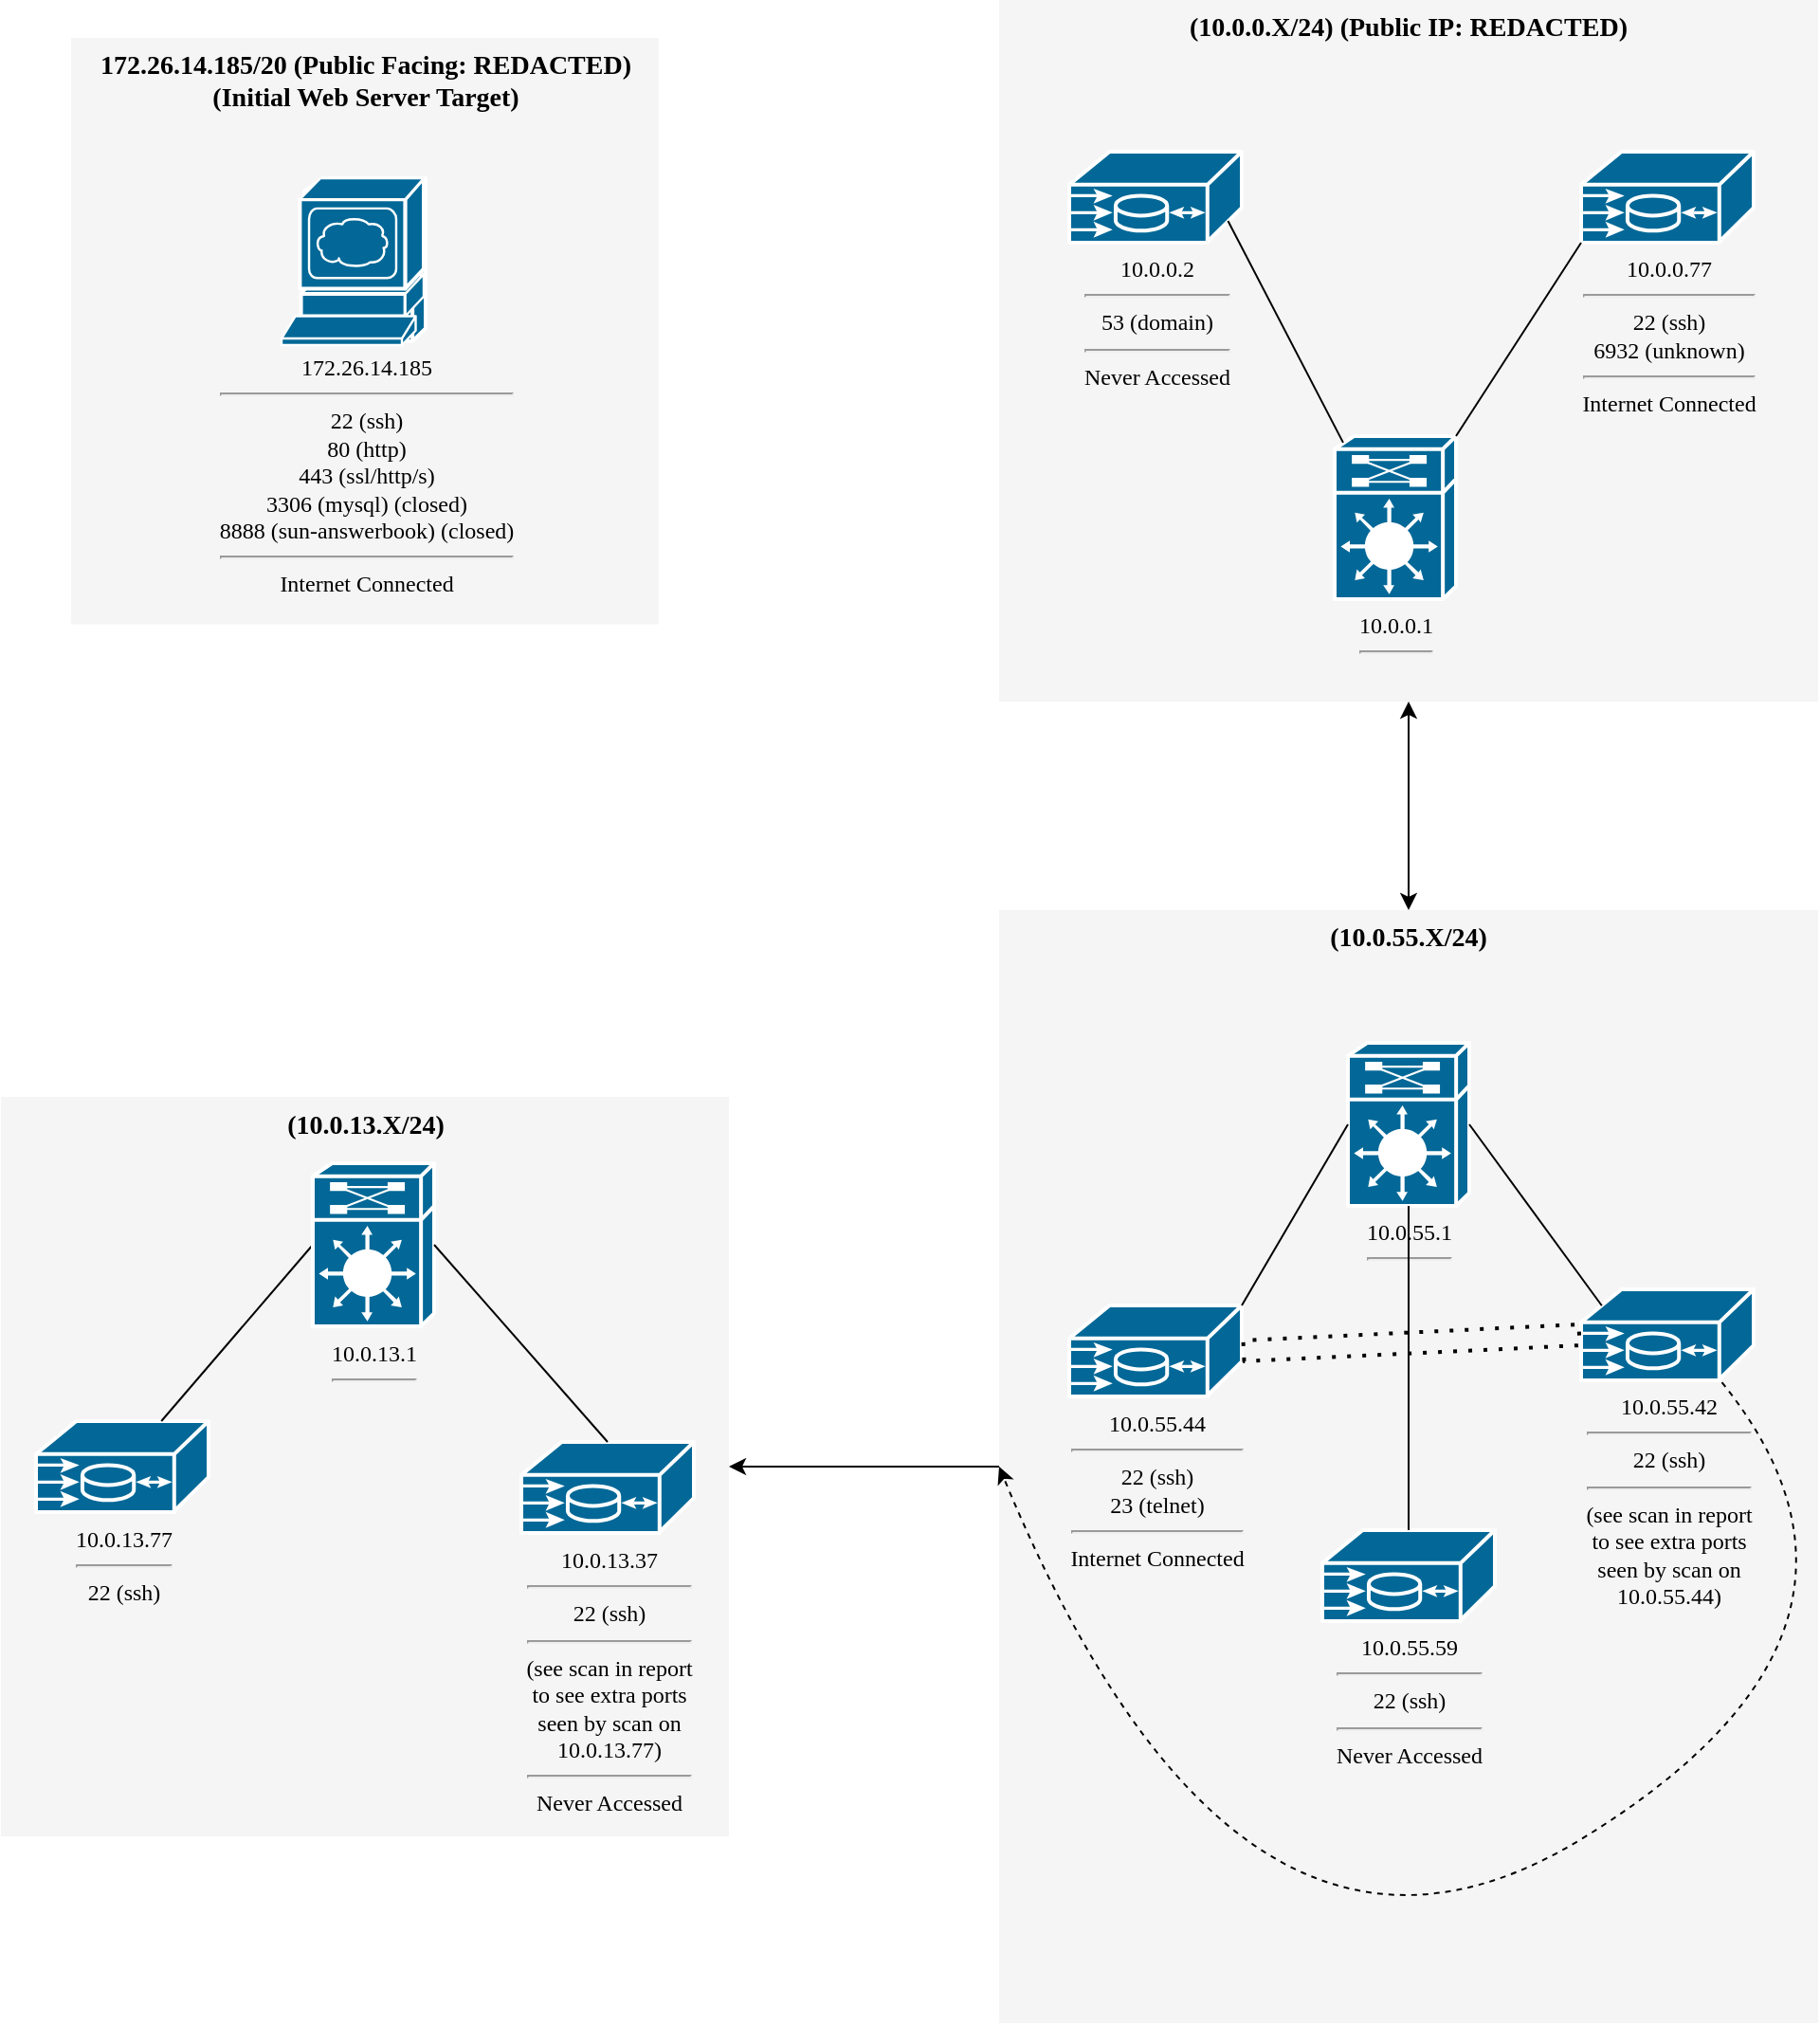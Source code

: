 <mxfile version="14.6.12" type="device"><diagram name="Page-1" id="c37626ed-c26b-45fb-9056-f9ebc6bb27b6"><mxGraphModel dx="1234" dy="826" grid="1" gridSize="10" guides="1" tooltips="1" connect="1" arrows="1" fold="1" page="1" pageScale="1" pageWidth="1100" pageHeight="850" background="#ffffff" math="0" shadow="0"><root><mxCell id="0"/><mxCell id="1" parent="0"/><mxCell id="1c7a67bf8fd3230f-81" value="(10.0.55.X/24)" style="whiteSpace=wrap;html=1;rounded=0;shadow=0;comic=0;strokeWidth=1;fontFamily=Verdana;fontSize=14;fillColor=#f5f5f5;strokeColor=none;fontStyle=1;verticalAlign=top;" parent="1" vertex="1"><mxGeometry x="903" y="900.0" width="432" height="587" as="geometry"/></mxCell><mxCell id="1c7a67bf8fd3230f-80" value="(10.0.13.X/24)" style="whiteSpace=wrap;html=1;rounded=0;shadow=0;comic=0;strokeWidth=1;fontFamily=Verdana;fontSize=14;fillColor=#f5f5f5;strokeColor=none;fontStyle=1;verticalAlign=top;" parent="1" vertex="1"><mxGeometry x="376.5" y="998.5" width="384" height="390" as="geometry"/></mxCell><mxCell id="1c7a67bf8fd3230f-19" value="10.0.13.77&lt;br class=&quot;Apple-interchange-newline&quot;&gt;&lt;hr&gt;22 (ssh)" style="shape=mxgraph.cisco.misc.me1100;html=1;dashed=0;fillColor=#036897;strokeColor=#ffffff;strokeWidth=2;verticalLabelPosition=bottom;verticalAlign=top;rounded=0;shadow=0;comic=0;fontFamily=Verdana;fontSize=12;" parent="1" vertex="1"><mxGeometry x="395" y="1169.5" width="91" height="48" as="geometry"/></mxCell><mxCell id="1c7a67bf8fd3230f-67" style="edgeStyle=none;html=1;labelBackgroundColor=none;startFill=0;endArrow=none;endFill=0;strokeWidth=1;fontFamily=Verdana;fontSize=12;exitX=0;exitY=0.5;exitDx=0;exitDy=0;exitPerimeter=0;" parent="1" source="1c7a67bf8fd3230f-21" target="1c7a67bf8fd3230f-19" edge="1"><mxGeometry relative="1" as="geometry"/></mxCell><mxCell id="1c7a67bf8fd3230f-21" value="10.0.13.1&lt;hr&gt;" style="shape=mxgraph.cisco.misc.route_switch_processor;html=1;dashed=0;fillColor=#036897;strokeColor=#ffffff;strokeWidth=2;verticalLabelPosition=bottom;verticalAlign=top;rounded=0;shadow=0;comic=0;fontFamily=Verdana;fontSize=12;" parent="1" vertex="1"><mxGeometry x="541" y="1033.5" width="64" height="86" as="geometry"/></mxCell><mxCell id="oncvEFOsjoKYKJzwmZly-2" value="(10.0.0.X/24) (Public IP: REDACTED)" style="whiteSpace=wrap;html=1;rounded=0;shadow=0;comic=0;strokeWidth=1;fontFamily=Verdana;fontSize=14;fillColor=#f5f5f5;strokeColor=none;fontStyle=1;verticalAlign=top;" vertex="1" parent="1"><mxGeometry x="903" y="420" width="432" height="370" as="geometry"/></mxCell><mxCell id="oncvEFOsjoKYKJzwmZly-4" value="10.0.0.1&lt;hr&gt;" style="shape=mxgraph.cisco.misc.route_switch_processor;html=1;dashed=0;fillColor=#036897;strokeColor=#ffffff;strokeWidth=2;verticalLabelPosition=bottom;verticalAlign=top;rounded=0;shadow=0;comic=0;fontFamily=Verdana;fontSize=12;" vertex="1" parent="1"><mxGeometry x="1080" y="650" width="64" height="86" as="geometry"/></mxCell><mxCell id="oncvEFOsjoKYKJzwmZly-6" value="10.0.0.2&lt;br&gt;&lt;hr&gt;53 (domain)&lt;br&gt;&lt;hr&gt;Never Accessed" style="shape=mxgraph.cisco.misc.me1100;html=1;dashed=0;fillColor=#036897;strokeColor=#ffffff;strokeWidth=2;verticalLabelPosition=bottom;verticalAlign=top;rounded=0;shadow=0;comic=0;fontFamily=Verdana;fontSize=12;" vertex="1" parent="1"><mxGeometry x="940" y="500" width="91" height="48" as="geometry"/></mxCell><mxCell id="oncvEFOsjoKYKJzwmZly-7" value="10.0.0.77&lt;br&gt;&lt;hr&gt;22 (ssh)&lt;br&gt;6932 (unknown)&lt;hr&gt;Internet Connected" style="shape=mxgraph.cisco.misc.me1100;html=1;dashed=0;fillColor=#036897;strokeColor=#ffffff;strokeWidth=2;verticalLabelPosition=bottom;verticalAlign=top;rounded=0;shadow=0;comic=0;fontFamily=Verdana;fontSize=12;" vertex="1" parent="1"><mxGeometry x="1210" y="500" width="91" height="48" as="geometry"/></mxCell><mxCell id="oncvEFOsjoKYKJzwmZly-9" value="" style="endArrow=none;html=1;entryX=0;entryY=1;entryDx=0;entryDy=0;entryPerimeter=0;exitX=1;exitY=0;exitDx=0;exitDy=0;exitPerimeter=0;" edge="1" parent="1" source="oncvEFOsjoKYKJzwmZly-4" target="oncvEFOsjoKYKJzwmZly-7"><mxGeometry width="50" height="50" relative="1" as="geometry"><mxPoint x="1040" y="550" as="sourcePoint"/><mxPoint x="1090" y="500" as="targetPoint"/></mxGeometry></mxCell><mxCell id="oncvEFOsjoKYKJzwmZly-11" value="" style="endArrow=none;html=1;entryX=0.92;entryY=0.76;entryDx=0;entryDy=0;entryPerimeter=0;exitX=0.07;exitY=0.04;exitDx=0;exitDy=0;exitPerimeter=0;" edge="1" parent="1" source="oncvEFOsjoKYKJzwmZly-4" target="oncvEFOsjoKYKJzwmZly-6"><mxGeometry width="50" height="50" relative="1" as="geometry"><mxPoint x="1150" y="620" as="sourcePoint"/><mxPoint x="1200" y="570" as="targetPoint"/></mxGeometry></mxCell><mxCell id="1c7a67bf8fd3230f-24" value="10.0.55.1&lt;hr&gt;" style="shape=mxgraph.cisco.misc.route_switch_processor;html=1;dashed=0;fillColor=#036897;strokeColor=#ffffff;strokeWidth=2;verticalLabelPosition=bottom;verticalAlign=top;rounded=0;shadow=0;comic=0;fontFamily=Verdana;fontSize=12;" parent="1" vertex="1"><mxGeometry x="1087" y="970" width="64" height="86" as="geometry"/></mxCell><mxCell id="oncvEFOsjoKYKJzwmZly-16" value="10.0.55.44&lt;br&gt;&lt;hr&gt;22 (ssh)&lt;br&gt;23 (telnet)&lt;hr&gt;Internet Connected" style="shape=mxgraph.cisco.misc.me1100;html=1;dashed=0;fillColor=#036897;strokeColor=#ffffff;strokeWidth=2;verticalLabelPosition=bottom;verticalAlign=top;rounded=0;shadow=0;comic=0;fontFamily=Verdana;fontSize=12;" vertex="1" parent="1"><mxGeometry x="940" y="1108.5" width="91" height="48" as="geometry"/></mxCell><mxCell id="oncvEFOsjoKYKJzwmZly-17" value="10.0.55.59&lt;br&gt;&lt;hr&gt;22 (ssh)&lt;br&gt;&lt;hr&gt;Never Accessed" style="shape=mxgraph.cisco.misc.me1100;html=1;dashed=0;fillColor=#036897;strokeColor=#ffffff;strokeWidth=2;verticalLabelPosition=bottom;verticalAlign=top;rounded=0;shadow=0;comic=0;fontFamily=Verdana;fontSize=12;" vertex="1" parent="1"><mxGeometry x="1073.5" y="1227" width="91" height="48" as="geometry"/></mxCell><mxCell id="oncvEFOsjoKYKJzwmZly-18" value="10.0.55.42&lt;br&gt;&lt;hr&gt;22 (ssh)&lt;br&gt;&lt;hr&gt;(see scan in report&lt;br&gt;to see extra ports&lt;br&gt;seen by scan on&lt;br&gt;10.0.55.44)" style="shape=mxgraph.cisco.misc.me1100;html=1;dashed=0;fillColor=#036897;strokeColor=#ffffff;strokeWidth=2;verticalLabelPosition=bottom;verticalAlign=top;rounded=0;shadow=0;comic=0;fontFamily=Verdana;fontSize=12;" vertex="1" parent="1"><mxGeometry x="1210" y="1100" width="91" height="48" as="geometry"/></mxCell><mxCell id="oncvEFOsjoKYKJzwmZly-19" value="" style="endArrow=none;html=1;entryX=0;entryY=0.5;entryDx=0;entryDy=0;entryPerimeter=0;exitX=1;exitY=0;exitDx=0;exitDy=0;exitPerimeter=0;" edge="1" parent="1" source="oncvEFOsjoKYKJzwmZly-16" target="1c7a67bf8fd3230f-24"><mxGeometry width="50" height="50" relative="1" as="geometry"><mxPoint x="940" y="1000" as="sourcePoint"/><mxPoint x="990" y="950" as="targetPoint"/></mxGeometry></mxCell><mxCell id="oncvEFOsjoKYKJzwmZly-20" value="" style="endArrow=none;html=1;entryX=1;entryY=0.5;entryDx=0;entryDy=0;entryPerimeter=0;exitX=0.12;exitY=0.18;exitDx=0;exitDy=0;exitPerimeter=0;" edge="1" parent="1" source="oncvEFOsjoKYKJzwmZly-18" target="1c7a67bf8fd3230f-24"><mxGeometry width="50" height="50" relative="1" as="geometry"><mxPoint x="940" y="1000" as="sourcePoint"/><mxPoint x="990" y="950" as="targetPoint"/></mxGeometry></mxCell><mxCell id="oncvEFOsjoKYKJzwmZly-21" value="" style="endArrow=none;html=1;entryX=0.5;entryY=1;entryDx=0;entryDy=0;entryPerimeter=0;exitX=0.5;exitY=0;exitDx=0;exitDy=0;exitPerimeter=0;" edge="1" parent="1" source="oncvEFOsjoKYKJzwmZly-17" target="1c7a67bf8fd3230f-24"><mxGeometry width="50" height="50" relative="1" as="geometry"><mxPoint x="940" y="1000" as="sourcePoint"/><mxPoint x="990" y="950" as="targetPoint"/></mxGeometry></mxCell><mxCell id="oncvEFOsjoKYKJzwmZly-24" value="10.0.13.37&lt;br&gt;&lt;hr&gt;22 (ssh)&lt;hr&gt;(see scan in report&lt;br&gt;to see extra ports&lt;br&gt;seen by scan on &lt;br&gt;10.0.13.77)&lt;br&gt;&lt;hr&gt;Never Accessed" style="shape=mxgraph.cisco.misc.me1100;html=1;dashed=0;fillColor=#036897;strokeColor=#ffffff;strokeWidth=2;verticalLabelPosition=bottom;verticalAlign=top;rounded=0;shadow=0;comic=0;fontFamily=Verdana;fontSize=12;" vertex="1" parent="1"><mxGeometry x="651" y="1180.5" width="91" height="48" as="geometry"/></mxCell><mxCell id="oncvEFOsjoKYKJzwmZly-28" value="" style="endArrow=none;html=1;entryX=0.5;entryY=0;entryDx=0;entryDy=0;entryPerimeter=0;exitX=1;exitY=0.5;exitDx=0;exitDy=0;exitPerimeter=0;" edge="1" parent="1" source="1c7a67bf8fd3230f-21" target="oncvEFOsjoKYKJzwmZly-24"><mxGeometry width="50" height="50" relative="1" as="geometry"><mxPoint x="651" y="1252.5" as="sourcePoint"/><mxPoint x="701" y="1202.5" as="targetPoint"/></mxGeometry></mxCell><mxCell id="oncvEFOsjoKYKJzwmZly-29" value="" style="endArrow=classic;html=1;strokeWidth=1;exitX=0;exitY=0.5;exitDx=0;exitDy=0;entryX=1;entryY=0.5;entryDx=0;entryDy=0;" edge="1" parent="1" source="1c7a67bf8fd3230f-81" target="1c7a67bf8fd3230f-80"><mxGeometry width="50" height="50" relative="1" as="geometry"><mxPoint x="640" y="1300" as="sourcePoint"/><mxPoint x="690" y="1250" as="targetPoint"/></mxGeometry></mxCell><mxCell id="oncvEFOsjoKYKJzwmZly-30" value="" style="endArrow=classic;startArrow=classic;html=1;strokeWidth=1;entryX=0.5;entryY=1;entryDx=0;entryDy=0;exitX=0.5;exitY=0;exitDx=0;exitDy=0;" edge="1" parent="1" source="1c7a67bf8fd3230f-81" target="oncvEFOsjoKYKJzwmZly-2"><mxGeometry width="50" height="50" relative="1" as="geometry"><mxPoint x="640" y="1300" as="sourcePoint"/><mxPoint x="690" y="1250" as="targetPoint"/></mxGeometry></mxCell><mxCell id="oncvEFOsjoKYKJzwmZly-37" value="" style="endArrow=none;dashed=1;html=1;dashPattern=1 3;strokeWidth=2;entryX=0;entryY=0.5;entryDx=0;entryDy=0;entryPerimeter=0;exitX=1;exitY=0.5;exitDx=0;exitDy=0;exitPerimeter=0;shape=flexArrow;" edge="1" parent="1" source="oncvEFOsjoKYKJzwmZly-16" target="oncvEFOsjoKYKJzwmZly-18"><mxGeometry width="50" height="50" relative="1" as="geometry"><mxPoint x="880" y="970" as="sourcePoint"/><mxPoint x="930" y="920" as="targetPoint"/></mxGeometry></mxCell><mxCell id="oncvEFOsjoKYKJzwmZly-48" value="172.26.14.185/20 (Public Facing: REDACTED)&lt;br&gt;(Initial Web Server Target)" style="whiteSpace=wrap;html=1;rounded=0;shadow=0;comic=0;strokeWidth=1;fontFamily=Verdana;fontSize=14;fillColor=#f5f5f5;strokeColor=none;fontStyle=1;verticalAlign=top;" vertex="1" parent="1"><mxGeometry x="413.5" y="440" width="310" height="309.25" as="geometry"/></mxCell><mxCell id="oncvEFOsjoKYKJzwmZly-49" value="172.26.14.185&lt;hr&gt;22 (ssh)&lt;br&gt;80 (http)&lt;br&gt;443 (ssl/http/s)&lt;br&gt;3306 (mysql) (closed)&lt;br&gt;8888 (sun-answerbook) (closed)&lt;hr&gt;Internet Connected" style="shape=mxgraph.cisco.misc.route_switch_processor;html=1;dashed=0;fillColor=#036897;strokeColor=#ffffff;strokeWidth=2;verticalLabelPosition=bottom;verticalAlign=top;rounded=0;shadow=0;comic=0;fontFamily=Verdana;fontSize=12;" vertex="1" parent="1"><mxGeometry x="536.5" y="514" width="64" height="86" as="geometry"/></mxCell><mxCell id="oncvEFOsjoKYKJzwmZly-50" value="" style="shape=mxgraph.cisco.servers.www_server;html=1;pointerEvents=1;dashed=0;fillColor=#036897;strokeColor=#ffffff;strokeWidth=2;verticalLabelPosition=bottom;verticalAlign=top;align=center;outlineConnect=0;" vertex="1" parent="1"><mxGeometry x="524.5" y="514" width="75" height="88" as="geometry"/></mxCell><mxCell id="oncvEFOsjoKYKJzwmZly-52" value="" style="curved=1;endArrow=classic;html=1;strokeWidth=1;entryX=0;entryY=0.5;entryDx=0;entryDy=0;exitX=0.816;exitY=1.023;exitDx=0;exitDy=0;exitPerimeter=0;dashed=1;" edge="1" parent="1" source="oncvEFOsjoKYKJzwmZly-18" target="1c7a67bf8fd3230f-81"><mxGeometry width="50" height="50" relative="1" as="geometry"><mxPoint x="850" y="1120" as="sourcePoint"/><mxPoint x="900" y="1070" as="targetPoint"/><Array as="points"><mxPoint x="1390" y="1280"/><mxPoint x="1030" y="1500"/></Array></mxGeometry></mxCell></root></mxGraphModel></diagram></mxfile>